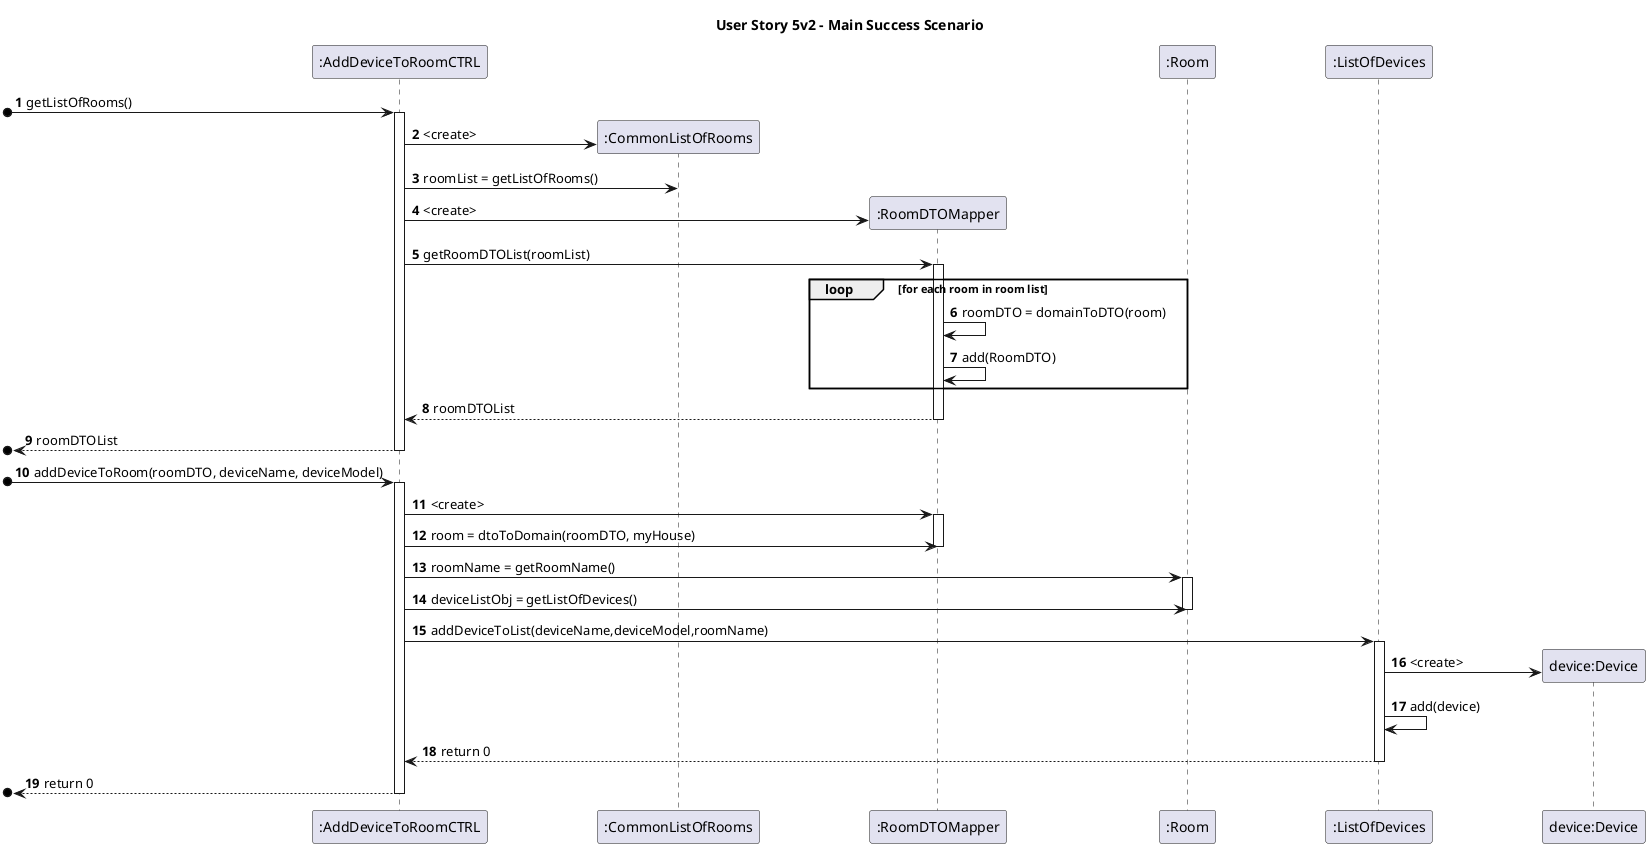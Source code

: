 @startuml
title User Story 5v2 - Main Success Scenario

autonumber

skinparam ParticipantPadding 50

participant ":AddDeviceToRoomCTRL" as C
participant ":CommonListOfRooms" as CLR
participant ":RoomDTOMapper" as RM
participant ":Room" as R
participant ":ListOfDevices" as LD
participant "device:Device" as D


[o-> C : getListOfRooms()
activate C
C -> CLR** : <create>
C -> CLR : roomList = getListOfRooms()
C -> RM** : <create>
C -> RM : getRoomDTOList(roomList)
activate RM
loop for each room in room list
RM -> RM : roomDTO = domainToDTO(room)
RM -> RM : add(RoomDTO)
end loop
RM --> C : roomDTOList
deactivate RM
[o<-- C : roomDTOList
deactivate C


[o-> C : addDeviceToRoom(roomDTO, deviceName, deviceModel)
activate C
C -> RM : <create>
activate RM
C -> RM : room = dtoToDomain(roomDTO, myHouse)
deactivate RM
C -> R : roomName = getRoomName()
activate R
C -> R : deviceListObj = getListOfDevices()
deactivate R
C -> LD : addDeviceToList(deviceName,deviceModel,roomName)
activate LD
LD -> D **: <create>
LD -> LD : add(device)
LD --> C : return 0
deactivate LD
[o<-- C : return 0
deactivate C

@enduml